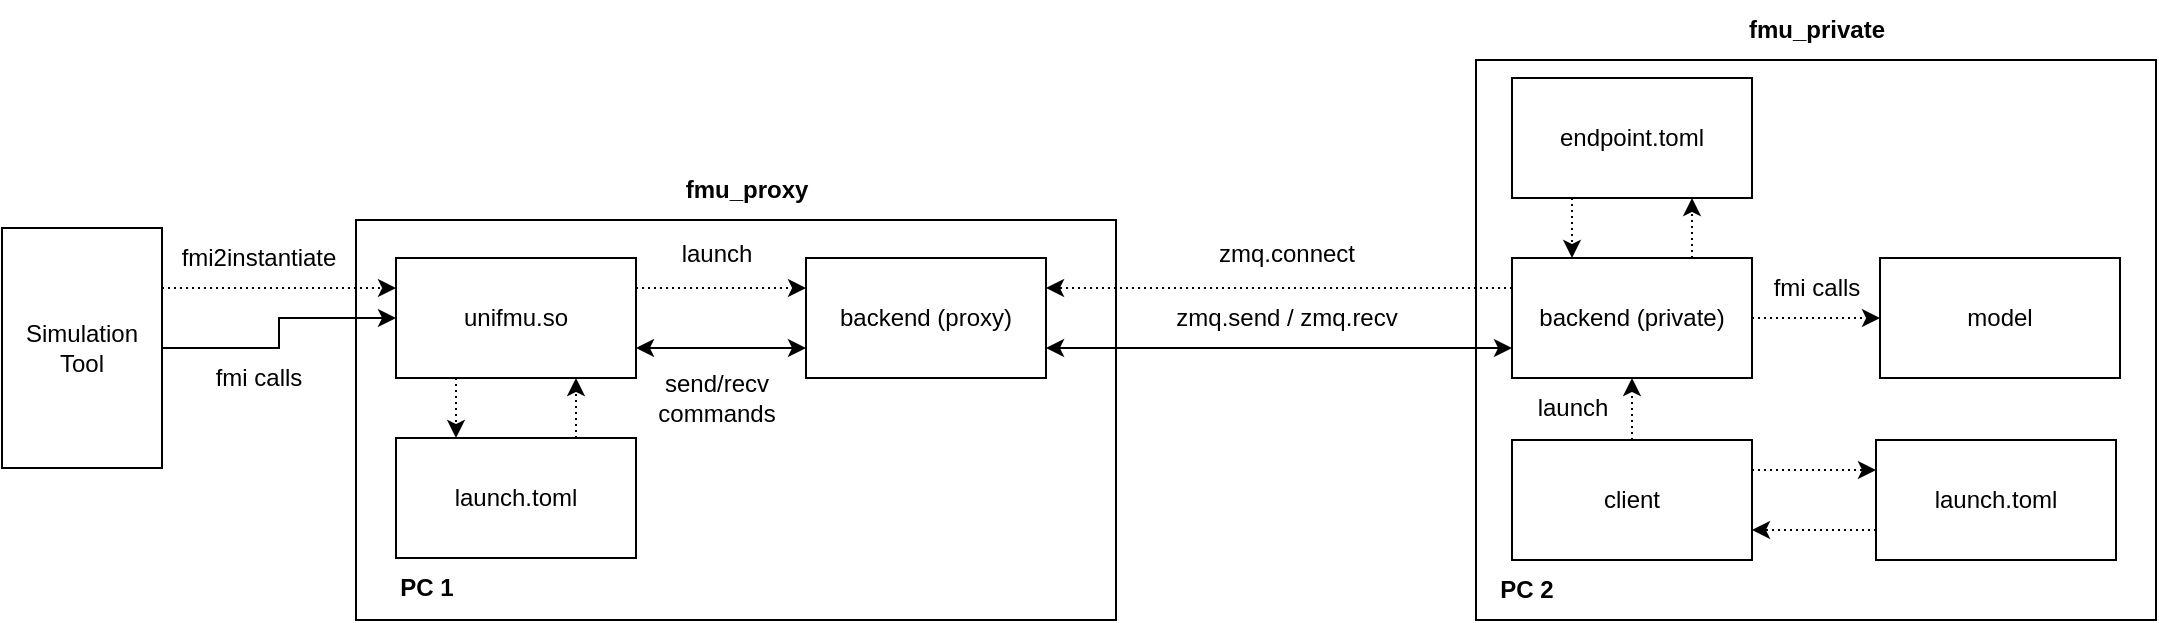 <mxfile version="24.7.17" pages="3">
  <diagram name="with model" id="SAfvUK_2qDmqCtvEPfBn">
    <mxGraphModel dx="2074" dy="1230" grid="1" gridSize="10" guides="1" tooltips="1" connect="1" arrows="1" fold="1" page="1" pageScale="1" pageWidth="850" pageHeight="1100" math="0" shadow="0">
      <root>
        <mxCell id="0" />
        <mxCell id="1" parent="0" />
        <mxCell id="dKVnSp_Hd6WPvgMpV_uM-1" value="Simulation&lt;div&gt;Tool&lt;/div&gt;" style="rounded=0;whiteSpace=wrap;html=1;" parent="1" vertex="1">
          <mxGeometry x="43" y="234" width="80" height="120" as="geometry" />
        </mxCell>
        <mxCell id="dKVnSp_Hd6WPvgMpV_uM-2" value="" style="rounded=0;whiteSpace=wrap;html=1;" parent="1" vertex="1">
          <mxGeometry x="220" y="230" width="380" height="200" as="geometry" />
        </mxCell>
        <mxCell id="dKVnSp_Hd6WPvgMpV_uM-3" value="fmu_proxy" style="text;html=1;align=center;verticalAlign=middle;resizable=0;points=[];autosize=1;strokeColor=none;fillColor=none;fontStyle=1" parent="1" vertex="1">
          <mxGeometry x="375" y="200" width="80" height="30" as="geometry" />
        </mxCell>
        <mxCell id="dKVnSp_Hd6WPvgMpV_uM-4" value="PC 1" style="text;html=1;align=center;verticalAlign=middle;resizable=0;points=[];autosize=1;strokeColor=none;fillColor=none;fontStyle=1" parent="1" vertex="1">
          <mxGeometry x="230" y="399" width="50" height="30" as="geometry" />
        </mxCell>
        <mxCell id="dKVnSp_Hd6WPvgMpV_uM-8" style="edgeStyle=orthogonalEdgeStyle;rounded=0;orthogonalLoop=1;jettySize=auto;html=1;exitX=0.25;exitY=1;exitDx=0;exitDy=0;entryX=0.25;entryY=0;entryDx=0;entryDy=0;dashed=1;dashPattern=1 2;" parent="1" source="dKVnSp_Hd6WPvgMpV_uM-5" target="dKVnSp_Hd6WPvgMpV_uM-6" edge="1">
          <mxGeometry relative="1" as="geometry" />
        </mxCell>
        <mxCell id="dKVnSp_Hd6WPvgMpV_uM-10" style="edgeStyle=orthogonalEdgeStyle;rounded=0;orthogonalLoop=1;jettySize=auto;html=1;exitX=1;exitY=0.25;exitDx=0;exitDy=0;entryX=0;entryY=0.25;entryDx=0;entryDy=0;dashed=1;dashPattern=1 2;" parent="1" source="dKVnSp_Hd6WPvgMpV_uM-5" target="dKVnSp_Hd6WPvgMpV_uM-7" edge="1">
          <mxGeometry relative="1" as="geometry" />
        </mxCell>
        <mxCell id="dKVnSp_Hd6WPvgMpV_uM-5" value="unifmu.so" style="rounded=0;whiteSpace=wrap;html=1;" parent="1" vertex="1">
          <mxGeometry x="240" y="249" width="120" height="60" as="geometry" />
        </mxCell>
        <mxCell id="dKVnSp_Hd6WPvgMpV_uM-9" style="edgeStyle=orthogonalEdgeStyle;rounded=0;orthogonalLoop=1;jettySize=auto;html=1;exitX=0.75;exitY=0;exitDx=0;exitDy=0;entryX=0.75;entryY=1;entryDx=0;entryDy=0;dashed=1;dashPattern=1 2;" parent="1" source="dKVnSp_Hd6WPvgMpV_uM-6" target="dKVnSp_Hd6WPvgMpV_uM-5" edge="1">
          <mxGeometry relative="1" as="geometry" />
        </mxCell>
        <mxCell id="dKVnSp_Hd6WPvgMpV_uM-6" value="launch.toml" style="rounded=0;whiteSpace=wrap;html=1;" parent="1" vertex="1">
          <mxGeometry x="240" y="339" width="120" height="60" as="geometry" />
        </mxCell>
        <mxCell id="dKVnSp_Hd6WPvgMpV_uM-15" style="edgeStyle=orthogonalEdgeStyle;rounded=0;orthogonalLoop=1;jettySize=auto;html=1;exitX=0;exitY=0.75;exitDx=0;exitDy=0;entryX=1;entryY=0.75;entryDx=0;entryDy=0;startArrow=classic;startFill=1;" parent="1" source="dKVnSp_Hd6WPvgMpV_uM-7" target="dKVnSp_Hd6WPvgMpV_uM-5" edge="1">
          <mxGeometry relative="1" as="geometry" />
        </mxCell>
        <mxCell id="dKVnSp_Hd6WPvgMpV_uM-41" style="edgeStyle=orthogonalEdgeStyle;rounded=0;orthogonalLoop=1;jettySize=auto;html=1;exitX=0.5;exitY=0;exitDx=0;exitDy=0;" parent="1" source="dKVnSp_Hd6WPvgMpV_uM-11" edge="1">
          <mxGeometry relative="1" as="geometry">
            <mxPoint x="949.647" y="159.529" as="targetPoint" />
          </mxGeometry>
        </mxCell>
        <mxCell id="dKVnSp_Hd6WPvgMpV_uM-11" value="" style="rounded=0;whiteSpace=wrap;html=1;" parent="1" vertex="1">
          <mxGeometry x="780" y="150" width="340" height="280" as="geometry" />
        </mxCell>
        <mxCell id="dKVnSp_Hd6WPvgMpV_uM-7" value="backend (proxy)" style="rounded=0;whiteSpace=wrap;html=1;" parent="1" vertex="1">
          <mxGeometry x="445" y="249" width="120" height="60" as="geometry" />
        </mxCell>
        <mxCell id="dKVnSp_Hd6WPvgMpV_uM-12" value="PC 2" style="text;html=1;align=center;verticalAlign=middle;resizable=0;points=[];autosize=1;strokeColor=none;fillColor=none;fontStyle=1" parent="1" vertex="1">
          <mxGeometry x="780" y="400" width="50" height="30" as="geometry" />
        </mxCell>
        <mxCell id="dKVnSp_Hd6WPvgMpV_uM-22" style="edgeStyle=orthogonalEdgeStyle;rounded=0;orthogonalLoop=1;jettySize=auto;html=1;exitX=0;exitY=0.25;exitDx=0;exitDy=0;entryX=1;entryY=0.25;entryDx=0;entryDy=0;dashed=1;dashPattern=1 2;" parent="1" source="dKVnSp_Hd6WPvgMpV_uM-13" target="dKVnSp_Hd6WPvgMpV_uM-7" edge="1">
          <mxGeometry relative="1" as="geometry" />
        </mxCell>
        <mxCell id="dKVnSp_Hd6WPvgMpV_uM-27" style="edgeStyle=orthogonalEdgeStyle;rounded=0;orthogonalLoop=1;jettySize=auto;html=1;exitX=1;exitY=0.5;exitDx=0;exitDy=0;entryX=0;entryY=0.5;entryDx=0;entryDy=0;dashed=1;dashPattern=1 2;" parent="1" source="dKVnSp_Hd6WPvgMpV_uM-13" target="dKVnSp_Hd6WPvgMpV_uM-14" edge="1">
          <mxGeometry relative="1" as="geometry" />
        </mxCell>
        <mxCell id="dKVnSp_Hd6WPvgMpV_uM-44" style="edgeStyle=orthogonalEdgeStyle;rounded=0;orthogonalLoop=1;jettySize=auto;html=1;exitX=0.75;exitY=0;exitDx=0;exitDy=0;entryX=0.75;entryY=1;entryDx=0;entryDy=0;dashed=1;dashPattern=1 2;" parent="1" source="dKVnSp_Hd6WPvgMpV_uM-13" target="dKVnSp_Hd6WPvgMpV_uM-40" edge="1">
          <mxGeometry relative="1" as="geometry" />
        </mxCell>
        <mxCell id="dKVnSp_Hd6WPvgMpV_uM-13" value="backend (private)" style="rounded=0;whiteSpace=wrap;html=1;" parent="1" vertex="1">
          <mxGeometry x="798" y="249" width="120" height="60" as="geometry" />
        </mxCell>
        <mxCell id="dKVnSp_Hd6WPvgMpV_uM-14" value="model" style="rounded=0;whiteSpace=wrap;html=1;" parent="1" vertex="1">
          <mxGeometry x="982" y="249" width="120" height="60" as="geometry" />
        </mxCell>
        <mxCell id="dKVnSp_Hd6WPvgMpV_uM-16" value="send/recv&lt;div&gt;commands&lt;/div&gt;" style="text;html=1;align=center;verticalAlign=middle;resizable=0;points=[];autosize=1;strokeColor=none;fillColor=none;" parent="1" vertex="1">
          <mxGeometry x="360" y="299" width="80" height="40" as="geometry" />
        </mxCell>
        <mxCell id="dKVnSp_Hd6WPvgMpV_uM-37" style="edgeStyle=orthogonalEdgeStyle;rounded=0;orthogonalLoop=1;jettySize=auto;html=1;exitX=0;exitY=0.75;exitDx=0;exitDy=0;entryX=1;entryY=0.75;entryDx=0;entryDy=0;dashed=1;dashPattern=1 2;" parent="1" source="dKVnSp_Hd6WPvgMpV_uM-19" target="dKVnSp_Hd6WPvgMpV_uM-34" edge="1">
          <mxGeometry relative="1" as="geometry" />
        </mxCell>
        <mxCell id="dKVnSp_Hd6WPvgMpV_uM-19" value="launch.toml" style="rounded=0;whiteSpace=wrap;html=1;" parent="1" vertex="1">
          <mxGeometry x="980" y="340" width="120" height="60" as="geometry" />
        </mxCell>
        <mxCell id="dKVnSp_Hd6WPvgMpV_uM-21" value="launch" style="text;html=1;align=center;verticalAlign=middle;resizable=0;points=[];autosize=1;strokeColor=none;fillColor=none;" parent="1" vertex="1">
          <mxGeometry x="370" y="232" width="60" height="30" as="geometry" />
        </mxCell>
        <mxCell id="dKVnSp_Hd6WPvgMpV_uM-23" value="zmq.connect" style="text;html=1;align=center;verticalAlign=middle;resizable=0;points=[];autosize=1;strokeColor=none;fillColor=none;" parent="1" vertex="1">
          <mxGeometry x="640" y="232" width="90" height="30" as="geometry" />
        </mxCell>
        <mxCell id="dKVnSp_Hd6WPvgMpV_uM-25" style="edgeStyle=orthogonalEdgeStyle;rounded=0;orthogonalLoop=1;jettySize=auto;html=1;exitX=1;exitY=0.75;exitDx=0;exitDy=0;entryX=0;entryY=0.75;entryDx=0;entryDy=0;startArrow=classic;startFill=1;" parent="1" source="dKVnSp_Hd6WPvgMpV_uM-7" target="dKVnSp_Hd6WPvgMpV_uM-13" edge="1">
          <mxGeometry relative="1" as="geometry" />
        </mxCell>
        <mxCell id="dKVnSp_Hd6WPvgMpV_uM-26" value="zmq.send / zmq.recv" style="text;html=1;align=center;verticalAlign=middle;resizable=0;points=[];autosize=1;strokeColor=none;fillColor=none;" parent="1" vertex="1">
          <mxGeometry x="620" y="264" width="130" height="30" as="geometry" />
        </mxCell>
        <mxCell id="dKVnSp_Hd6WPvgMpV_uM-28" value="fmi calls" style="text;html=1;align=center;verticalAlign=middle;resizable=0;points=[];autosize=1;strokeColor=none;fillColor=none;" parent="1" vertex="1">
          <mxGeometry x="915" y="249" width="70" height="30" as="geometry" />
        </mxCell>
        <mxCell id="dKVnSp_Hd6WPvgMpV_uM-29" value="fmu_private" style="text;html=1;align=center;verticalAlign=middle;resizable=0;points=[];autosize=1;strokeColor=none;fillColor=none;fontStyle=1" parent="1" vertex="1">
          <mxGeometry x="905" y="120" width="90" height="30" as="geometry" />
        </mxCell>
        <mxCell id="dKVnSp_Hd6WPvgMpV_uM-30" style="edgeStyle=orthogonalEdgeStyle;rounded=0;orthogonalLoop=1;jettySize=auto;html=1;exitX=1;exitY=0.25;exitDx=0;exitDy=0;entryX=0;entryY=0.25;entryDx=0;entryDy=0;dashed=1;dashPattern=1 2;" parent="1" source="dKVnSp_Hd6WPvgMpV_uM-1" target="dKVnSp_Hd6WPvgMpV_uM-5" edge="1">
          <mxGeometry relative="1" as="geometry" />
        </mxCell>
        <mxCell id="dKVnSp_Hd6WPvgMpV_uM-31" value="fmi2instantiate" style="text;html=1;align=center;verticalAlign=middle;resizable=0;points=[];autosize=1;strokeColor=none;fillColor=none;" parent="1" vertex="1">
          <mxGeometry x="121" y="234" width="100" height="30" as="geometry" />
        </mxCell>
        <mxCell id="dKVnSp_Hd6WPvgMpV_uM-32" style="edgeStyle=orthogonalEdgeStyle;rounded=0;orthogonalLoop=1;jettySize=auto;html=1;exitX=1;exitY=0.5;exitDx=0;exitDy=0;entryX=0;entryY=0.5;entryDx=0;entryDy=0;" parent="1" source="dKVnSp_Hd6WPvgMpV_uM-1" target="dKVnSp_Hd6WPvgMpV_uM-5" edge="1">
          <mxGeometry relative="1" as="geometry" />
        </mxCell>
        <mxCell id="dKVnSp_Hd6WPvgMpV_uM-33" value="fmi calls" style="text;html=1;align=center;verticalAlign=middle;resizable=0;points=[];autosize=1;strokeColor=none;fillColor=none;" parent="1" vertex="1">
          <mxGeometry x="136" y="294" width="70" height="30" as="geometry" />
        </mxCell>
        <mxCell id="dKVnSp_Hd6WPvgMpV_uM-36" style="edgeStyle=orthogonalEdgeStyle;rounded=0;orthogonalLoop=1;jettySize=auto;html=1;exitX=1;exitY=0.25;exitDx=0;exitDy=0;entryX=0;entryY=0.25;entryDx=0;entryDy=0;dashed=1;dashPattern=1 2;" parent="1" source="dKVnSp_Hd6WPvgMpV_uM-34" target="dKVnSp_Hd6WPvgMpV_uM-19" edge="1">
          <mxGeometry relative="1" as="geometry" />
        </mxCell>
        <mxCell id="dKVnSp_Hd6WPvgMpV_uM-38" style="edgeStyle=orthogonalEdgeStyle;rounded=0;orthogonalLoop=1;jettySize=auto;html=1;exitX=0.5;exitY=0;exitDx=0;exitDy=0;entryX=0.5;entryY=1;entryDx=0;entryDy=0;dashed=1;dashPattern=1 2;" parent="1" source="dKVnSp_Hd6WPvgMpV_uM-34" target="dKVnSp_Hd6WPvgMpV_uM-13" edge="1">
          <mxGeometry relative="1" as="geometry" />
        </mxCell>
        <mxCell id="dKVnSp_Hd6WPvgMpV_uM-34" value="client" style="rounded=0;whiteSpace=wrap;html=1;" parent="1" vertex="1">
          <mxGeometry x="798" y="340" width="120" height="60" as="geometry" />
        </mxCell>
        <mxCell id="dKVnSp_Hd6WPvgMpV_uM-39" value="launch" style="text;html=1;align=center;verticalAlign=middle;resizable=0;points=[];autosize=1;strokeColor=none;fillColor=none;" parent="1" vertex="1">
          <mxGeometry x="798" y="309" width="60" height="30" as="geometry" />
        </mxCell>
        <mxCell id="dKVnSp_Hd6WPvgMpV_uM-43" style="edgeStyle=orthogonalEdgeStyle;rounded=0;orthogonalLoop=1;jettySize=auto;html=1;exitX=0.25;exitY=1;exitDx=0;exitDy=0;entryX=0.25;entryY=0;entryDx=0;entryDy=0;dashed=1;dashPattern=1 2;" parent="1" source="dKVnSp_Hd6WPvgMpV_uM-40" target="dKVnSp_Hd6WPvgMpV_uM-13" edge="1">
          <mxGeometry relative="1" as="geometry" />
        </mxCell>
        <mxCell id="dKVnSp_Hd6WPvgMpV_uM-40" value="endpoint.toml" style="rounded=0;whiteSpace=wrap;html=1;" parent="1" vertex="1">
          <mxGeometry x="798" y="159" width="120" height="60" as="geometry" />
        </mxCell>
      </root>
    </mxGraphModel>
  </diagram>
  <diagram id="UhYWto1jObYQ0GsEsO_F" name="with black-box fmus">
    <mxGraphModel dx="2074" dy="1230" grid="1" gridSize="10" guides="1" tooltips="1" connect="1" arrows="1" fold="1" page="1" pageScale="1" pageWidth="850" pageHeight="1100" math="0" shadow="0">
      <root>
        <mxCell id="0" />
        <mxCell id="1" parent="0" />
        <mxCell id="VEGgLlX-dvr-db0fWbj5-1" value="Simulation&lt;div&gt;Tool&lt;/div&gt;" style="rounded=0;whiteSpace=wrap;html=1;" parent="1" vertex="1">
          <mxGeometry x="43" y="234" width="80" height="120" as="geometry" />
        </mxCell>
        <mxCell id="VEGgLlX-dvr-db0fWbj5-2" value="" style="rounded=0;whiteSpace=wrap;html=1;" parent="1" vertex="1">
          <mxGeometry x="220" y="230" width="380" height="200" as="geometry" />
        </mxCell>
        <mxCell id="VEGgLlX-dvr-db0fWbj5-3" value="fmu_proxy" style="text;html=1;align=center;verticalAlign=middle;resizable=0;points=[];autosize=1;strokeColor=none;fillColor=none;fontStyle=1" parent="1" vertex="1">
          <mxGeometry x="375" y="200" width="80" height="30" as="geometry" />
        </mxCell>
        <mxCell id="VEGgLlX-dvr-db0fWbj5-4" value="PC 1" style="text;html=1;align=center;verticalAlign=middle;resizable=0;points=[];autosize=1;strokeColor=none;fillColor=none;fontStyle=1" parent="1" vertex="1">
          <mxGeometry x="230" y="399" width="50" height="30" as="geometry" />
        </mxCell>
        <mxCell id="VEGgLlX-dvr-db0fWbj5-5" style="edgeStyle=orthogonalEdgeStyle;rounded=0;orthogonalLoop=1;jettySize=auto;html=1;exitX=0.25;exitY=1;exitDx=0;exitDy=0;entryX=0.25;entryY=0;entryDx=0;entryDy=0;dashed=1;dashPattern=1 2;" parent="1" source="VEGgLlX-dvr-db0fWbj5-7" target="VEGgLlX-dvr-db0fWbj5-9" edge="1">
          <mxGeometry relative="1" as="geometry" />
        </mxCell>
        <mxCell id="VEGgLlX-dvr-db0fWbj5-6" style="edgeStyle=orthogonalEdgeStyle;rounded=0;orthogonalLoop=1;jettySize=auto;html=1;exitX=1;exitY=0.25;exitDx=0;exitDy=0;entryX=0;entryY=0.25;entryDx=0;entryDy=0;dashed=1;dashPattern=1 2;" parent="1" source="VEGgLlX-dvr-db0fWbj5-7" target="VEGgLlX-dvr-db0fWbj5-13" edge="1">
          <mxGeometry relative="1" as="geometry" />
        </mxCell>
        <mxCell id="VEGgLlX-dvr-db0fWbj5-7" value="unifmu.so" style="rounded=0;whiteSpace=wrap;html=1;" parent="1" vertex="1">
          <mxGeometry x="240" y="249" width="120" height="60" as="geometry" />
        </mxCell>
        <mxCell id="VEGgLlX-dvr-db0fWbj5-8" style="edgeStyle=orthogonalEdgeStyle;rounded=0;orthogonalLoop=1;jettySize=auto;html=1;exitX=0.75;exitY=0;exitDx=0;exitDy=0;entryX=0.75;entryY=1;entryDx=0;entryDy=0;dashed=1;dashPattern=1 2;" parent="1" source="VEGgLlX-dvr-db0fWbj5-9" target="VEGgLlX-dvr-db0fWbj5-7" edge="1">
          <mxGeometry relative="1" as="geometry" />
        </mxCell>
        <mxCell id="VEGgLlX-dvr-db0fWbj5-9" value="launch.toml" style="rounded=0;whiteSpace=wrap;html=1;" parent="1" vertex="1">
          <mxGeometry x="240" y="339" width="120" height="60" as="geometry" />
        </mxCell>
        <mxCell id="VEGgLlX-dvr-db0fWbj5-10" style="edgeStyle=orthogonalEdgeStyle;rounded=0;orthogonalLoop=1;jettySize=auto;html=1;exitX=0;exitY=0.75;exitDx=0;exitDy=0;entryX=1;entryY=0.75;entryDx=0;entryDy=0;startArrow=classic;startFill=1;" parent="1" source="VEGgLlX-dvr-db0fWbj5-13" target="VEGgLlX-dvr-db0fWbj5-7" edge="1">
          <mxGeometry relative="1" as="geometry" />
        </mxCell>
        <mxCell id="VEGgLlX-dvr-db0fWbj5-11" style="edgeStyle=orthogonalEdgeStyle;rounded=0;orthogonalLoop=1;jettySize=auto;html=1;exitX=0.5;exitY=0;exitDx=0;exitDy=0;" parent="1" source="VEGgLlX-dvr-db0fWbj5-12" edge="1">
          <mxGeometry relative="1" as="geometry">
            <mxPoint x="949.647" y="159.529" as="targetPoint" />
          </mxGeometry>
        </mxCell>
        <mxCell id="VEGgLlX-dvr-db0fWbj5-12" value="" style="rounded=0;whiteSpace=wrap;html=1;" parent="1" vertex="1">
          <mxGeometry x="780" y="150" width="340" height="280" as="geometry" />
        </mxCell>
        <mxCell id="VEGgLlX-dvr-db0fWbj5-13" value="backend (proxy)" style="rounded=0;whiteSpace=wrap;html=1;" parent="1" vertex="1">
          <mxGeometry x="445" y="249" width="120" height="60" as="geometry" />
        </mxCell>
        <mxCell id="VEGgLlX-dvr-db0fWbj5-14" value="PC 2" style="text;html=1;align=center;verticalAlign=middle;resizable=0;points=[];autosize=1;strokeColor=none;fillColor=none;fontStyle=1" parent="1" vertex="1">
          <mxGeometry x="780" y="400" width="50" height="30" as="geometry" />
        </mxCell>
        <mxCell id="VEGgLlX-dvr-db0fWbj5-15" style="edgeStyle=orthogonalEdgeStyle;rounded=0;orthogonalLoop=1;jettySize=auto;html=1;exitX=0;exitY=0.25;exitDx=0;exitDy=0;entryX=1;entryY=0.25;entryDx=0;entryDy=0;dashed=1;dashPattern=1 2;" parent="1" source="VEGgLlX-dvr-db0fWbj5-18" target="VEGgLlX-dvr-db0fWbj5-13" edge="1">
          <mxGeometry relative="1" as="geometry" />
        </mxCell>
        <mxCell id="VEGgLlX-dvr-db0fWbj5-16" style="edgeStyle=orthogonalEdgeStyle;rounded=0;orthogonalLoop=1;jettySize=auto;html=1;exitX=1;exitY=0.5;exitDx=0;exitDy=0;entryX=0;entryY=0.5;entryDx=0;entryDy=0;dashed=1;dashPattern=1 2;" parent="1" source="VEGgLlX-dvr-db0fWbj5-18" target="VEGgLlX-dvr-db0fWbj5-19" edge="1">
          <mxGeometry relative="1" as="geometry" />
        </mxCell>
        <mxCell id="VEGgLlX-dvr-db0fWbj5-17" style="edgeStyle=orthogonalEdgeStyle;rounded=0;orthogonalLoop=1;jettySize=auto;html=1;exitX=0.75;exitY=0;exitDx=0;exitDy=0;entryX=0.75;entryY=1;entryDx=0;entryDy=0;dashed=1;dashPattern=1 2;" parent="1" source="VEGgLlX-dvr-db0fWbj5-18" target="VEGgLlX-dvr-db0fWbj5-38" edge="1">
          <mxGeometry relative="1" as="geometry" />
        </mxCell>
        <mxCell id="VEGgLlX-dvr-db0fWbj5-18" value="backend (private)" style="rounded=0;whiteSpace=wrap;html=1;" parent="1" vertex="1">
          <mxGeometry x="798" y="249" width="120" height="60" as="geometry" />
        </mxCell>
        <mxCell id="VEGgLlX-dvr-db0fWbj5-19" value="black-box FMU" style="rounded=0;whiteSpace=wrap;html=1;" parent="1" vertex="1">
          <mxGeometry x="982" y="249" width="120" height="60" as="geometry" />
        </mxCell>
        <mxCell id="VEGgLlX-dvr-db0fWbj5-20" value="send/recv&lt;div&gt;commands&lt;/div&gt;" style="text;html=1;align=center;verticalAlign=middle;resizable=0;points=[];autosize=1;strokeColor=none;fillColor=none;" parent="1" vertex="1">
          <mxGeometry x="360" y="299" width="80" height="40" as="geometry" />
        </mxCell>
        <mxCell id="VEGgLlX-dvr-db0fWbj5-21" style="edgeStyle=orthogonalEdgeStyle;rounded=0;orthogonalLoop=1;jettySize=auto;html=1;exitX=0;exitY=0.75;exitDx=0;exitDy=0;entryX=1;entryY=0.75;entryDx=0;entryDy=0;dashed=1;dashPattern=1 2;" parent="1" source="VEGgLlX-dvr-db0fWbj5-22" target="VEGgLlX-dvr-db0fWbj5-35" edge="1">
          <mxGeometry relative="1" as="geometry" />
        </mxCell>
        <mxCell id="VEGgLlX-dvr-db0fWbj5-22" value="launch.toml" style="rounded=0;whiteSpace=wrap;html=1;" parent="1" vertex="1">
          <mxGeometry x="980" y="340" width="120" height="60" as="geometry" />
        </mxCell>
        <mxCell id="VEGgLlX-dvr-db0fWbj5-23" value="launch" style="text;html=1;align=center;verticalAlign=middle;resizable=0;points=[];autosize=1;strokeColor=none;fillColor=none;" parent="1" vertex="1">
          <mxGeometry x="370" y="232" width="60" height="30" as="geometry" />
        </mxCell>
        <mxCell id="VEGgLlX-dvr-db0fWbj5-24" value="zmq.connect" style="text;html=1;align=center;verticalAlign=middle;resizable=0;points=[];autosize=1;strokeColor=none;fillColor=none;" parent="1" vertex="1">
          <mxGeometry x="640" y="232" width="90" height="30" as="geometry" />
        </mxCell>
        <mxCell id="VEGgLlX-dvr-db0fWbj5-25" style="edgeStyle=orthogonalEdgeStyle;rounded=0;orthogonalLoop=1;jettySize=auto;html=1;exitX=1;exitY=0.75;exitDx=0;exitDy=0;entryX=0;entryY=0.75;entryDx=0;entryDy=0;startArrow=classic;startFill=1;" parent="1" source="VEGgLlX-dvr-db0fWbj5-13" target="VEGgLlX-dvr-db0fWbj5-18" edge="1">
          <mxGeometry relative="1" as="geometry" />
        </mxCell>
        <mxCell id="VEGgLlX-dvr-db0fWbj5-26" value="zmq.send / zmq.recv" style="text;html=1;align=center;verticalAlign=middle;resizable=0;points=[];autosize=1;strokeColor=none;fillColor=none;" parent="1" vertex="1">
          <mxGeometry x="620" y="264" width="130" height="30" as="geometry" />
        </mxCell>
        <mxCell id="VEGgLlX-dvr-db0fWbj5-27" value="fmpy calls" style="text;html=1;align=center;verticalAlign=middle;resizable=0;points=[];autosize=1;strokeColor=none;fillColor=none;" parent="1" vertex="1">
          <mxGeometry x="910" y="249" width="80" height="30" as="geometry" />
        </mxCell>
        <mxCell id="VEGgLlX-dvr-db0fWbj5-28" value="fmu_private" style="text;html=1;align=center;verticalAlign=middle;resizable=0;points=[];autosize=1;strokeColor=none;fillColor=none;fontStyle=1" parent="1" vertex="1">
          <mxGeometry x="905" y="120" width="90" height="30" as="geometry" />
        </mxCell>
        <mxCell id="VEGgLlX-dvr-db0fWbj5-29" style="edgeStyle=orthogonalEdgeStyle;rounded=0;orthogonalLoop=1;jettySize=auto;html=1;exitX=1;exitY=0.25;exitDx=0;exitDy=0;entryX=0;entryY=0.25;entryDx=0;entryDy=0;dashed=1;dashPattern=1 2;" parent="1" source="VEGgLlX-dvr-db0fWbj5-1" target="VEGgLlX-dvr-db0fWbj5-7" edge="1">
          <mxGeometry relative="1" as="geometry" />
        </mxCell>
        <mxCell id="VEGgLlX-dvr-db0fWbj5-30" value="fmi2instantiate" style="text;html=1;align=center;verticalAlign=middle;resizable=0;points=[];autosize=1;strokeColor=none;fillColor=none;" parent="1" vertex="1">
          <mxGeometry x="121" y="234" width="100" height="30" as="geometry" />
        </mxCell>
        <mxCell id="VEGgLlX-dvr-db0fWbj5-31" style="edgeStyle=orthogonalEdgeStyle;rounded=0;orthogonalLoop=1;jettySize=auto;html=1;exitX=1;exitY=0.5;exitDx=0;exitDy=0;entryX=0;entryY=0.5;entryDx=0;entryDy=0;" parent="1" source="VEGgLlX-dvr-db0fWbj5-1" target="VEGgLlX-dvr-db0fWbj5-7" edge="1">
          <mxGeometry relative="1" as="geometry" />
        </mxCell>
        <mxCell id="VEGgLlX-dvr-db0fWbj5-32" value="fmi calls" style="text;html=1;align=center;verticalAlign=middle;resizable=0;points=[];autosize=1;strokeColor=none;fillColor=none;" parent="1" vertex="1">
          <mxGeometry x="136" y="294" width="70" height="30" as="geometry" />
        </mxCell>
        <mxCell id="VEGgLlX-dvr-db0fWbj5-33" style="edgeStyle=orthogonalEdgeStyle;rounded=0;orthogonalLoop=1;jettySize=auto;html=1;exitX=1;exitY=0.25;exitDx=0;exitDy=0;entryX=0;entryY=0.25;entryDx=0;entryDy=0;dashed=1;dashPattern=1 2;" parent="1" source="VEGgLlX-dvr-db0fWbj5-35" target="VEGgLlX-dvr-db0fWbj5-22" edge="1">
          <mxGeometry relative="1" as="geometry" />
        </mxCell>
        <mxCell id="VEGgLlX-dvr-db0fWbj5-34" style="edgeStyle=orthogonalEdgeStyle;rounded=0;orthogonalLoop=1;jettySize=auto;html=1;exitX=0.5;exitY=0;exitDx=0;exitDy=0;entryX=0.5;entryY=1;entryDx=0;entryDy=0;dashed=1;dashPattern=1 2;" parent="1" source="VEGgLlX-dvr-db0fWbj5-35" target="VEGgLlX-dvr-db0fWbj5-18" edge="1">
          <mxGeometry relative="1" as="geometry" />
        </mxCell>
        <mxCell id="VEGgLlX-dvr-db0fWbj5-35" value="client" style="rounded=0;whiteSpace=wrap;html=1;" parent="1" vertex="1">
          <mxGeometry x="798" y="340" width="120" height="60" as="geometry" />
        </mxCell>
        <mxCell id="VEGgLlX-dvr-db0fWbj5-36" value="launch" style="text;html=1;align=center;verticalAlign=middle;resizable=0;points=[];autosize=1;strokeColor=none;fillColor=none;" parent="1" vertex="1">
          <mxGeometry x="798" y="309" width="60" height="30" as="geometry" />
        </mxCell>
        <mxCell id="VEGgLlX-dvr-db0fWbj5-37" style="edgeStyle=orthogonalEdgeStyle;rounded=0;orthogonalLoop=1;jettySize=auto;html=1;exitX=0.25;exitY=1;exitDx=0;exitDy=0;entryX=0.25;entryY=0;entryDx=0;entryDy=0;dashed=1;dashPattern=1 2;" parent="1" source="VEGgLlX-dvr-db0fWbj5-38" target="VEGgLlX-dvr-db0fWbj5-18" edge="1">
          <mxGeometry relative="1" as="geometry" />
        </mxCell>
        <mxCell id="VEGgLlX-dvr-db0fWbj5-38" value="endpoint.toml" style="rounded=0;whiteSpace=wrap;html=1;" parent="1" vertex="1">
          <mxGeometry x="798" y="159" width="120" height="60" as="geometry" />
        </mxCell>
      </root>
    </mxGraphModel>
  </diagram>
  <diagram id="T-aiEnGEo89_GFUw8kS8" name="combined">
    <mxGraphModel dx="2074" dy="1230" grid="1" gridSize="10" guides="1" tooltips="1" connect="1" arrows="1" fold="1" page="1" pageScale="1" pageWidth="850" pageHeight="1100" math="0" shadow="0">
      <root>
        <mxCell id="0" />
        <mxCell id="1" parent="0" />
        <mxCell id="I-NlEOPwGpvCZtROjcGV-1" value="Simulation&lt;div&gt;Tool&lt;/div&gt;" style="rounded=0;whiteSpace=wrap;html=1;" vertex="1" parent="1">
          <mxGeometry x="43" y="234" width="80" height="120" as="geometry" />
        </mxCell>
        <mxCell id="I-NlEOPwGpvCZtROjcGV-2" value="" style="rounded=0;whiteSpace=wrap;html=1;" vertex="1" parent="1">
          <mxGeometry x="220" y="230" width="380" height="200" as="geometry" />
        </mxCell>
        <mxCell id="I-NlEOPwGpvCZtROjcGV-3" value="fmu_proxy" style="text;html=1;align=center;verticalAlign=middle;resizable=0;points=[];autosize=1;strokeColor=none;fillColor=none;fontStyle=1" vertex="1" parent="1">
          <mxGeometry x="375" y="200" width="80" height="30" as="geometry" />
        </mxCell>
        <mxCell id="I-NlEOPwGpvCZtROjcGV-4" value="PC 1" style="text;html=1;align=center;verticalAlign=middle;resizable=0;points=[];autosize=1;strokeColor=none;fillColor=none;fontStyle=1" vertex="1" parent="1">
          <mxGeometry x="230" y="399" width="50" height="30" as="geometry" />
        </mxCell>
        <mxCell id="I-NlEOPwGpvCZtROjcGV-5" style="edgeStyle=orthogonalEdgeStyle;rounded=0;orthogonalLoop=1;jettySize=auto;html=1;exitX=0.25;exitY=1;exitDx=0;exitDy=0;entryX=0.25;entryY=0;entryDx=0;entryDy=0;dashed=1;dashPattern=1 2;" edge="1" parent="1" source="I-NlEOPwGpvCZtROjcGV-7" target="I-NlEOPwGpvCZtROjcGV-9">
          <mxGeometry relative="1" as="geometry" />
        </mxCell>
        <mxCell id="I-NlEOPwGpvCZtROjcGV-6" style="edgeStyle=orthogonalEdgeStyle;rounded=0;orthogonalLoop=1;jettySize=auto;html=1;exitX=1;exitY=0.25;exitDx=0;exitDy=0;entryX=0;entryY=0.25;entryDx=0;entryDy=0;dashed=1;dashPattern=1 2;" edge="1" parent="1" source="I-NlEOPwGpvCZtROjcGV-7" target="I-NlEOPwGpvCZtROjcGV-13">
          <mxGeometry relative="1" as="geometry" />
        </mxCell>
        <mxCell id="I-NlEOPwGpvCZtROjcGV-7" value="unifmu.so" style="rounded=0;whiteSpace=wrap;html=1;" vertex="1" parent="1">
          <mxGeometry x="240" y="249" width="120" height="60" as="geometry" />
        </mxCell>
        <mxCell id="I-NlEOPwGpvCZtROjcGV-8" style="edgeStyle=orthogonalEdgeStyle;rounded=0;orthogonalLoop=1;jettySize=auto;html=1;exitX=0.75;exitY=0;exitDx=0;exitDy=0;entryX=0.75;entryY=1;entryDx=0;entryDy=0;dashed=1;dashPattern=1 2;" edge="1" parent="1" source="I-NlEOPwGpvCZtROjcGV-9" target="I-NlEOPwGpvCZtROjcGV-7">
          <mxGeometry relative="1" as="geometry" />
        </mxCell>
        <mxCell id="I-NlEOPwGpvCZtROjcGV-9" value="launch.toml" style="rounded=0;whiteSpace=wrap;html=1;" vertex="1" parent="1">
          <mxGeometry x="240" y="339" width="120" height="60" as="geometry" />
        </mxCell>
        <mxCell id="I-NlEOPwGpvCZtROjcGV-10" style="edgeStyle=orthogonalEdgeStyle;rounded=0;orthogonalLoop=1;jettySize=auto;html=1;exitX=0;exitY=0.75;exitDx=0;exitDy=0;entryX=1;entryY=0.75;entryDx=0;entryDy=0;startArrow=classic;startFill=1;" edge="1" parent="1" source="I-NlEOPwGpvCZtROjcGV-13" target="I-NlEOPwGpvCZtROjcGV-7">
          <mxGeometry relative="1" as="geometry" />
        </mxCell>
        <mxCell id="I-NlEOPwGpvCZtROjcGV-11" style="edgeStyle=orthogonalEdgeStyle;rounded=0;orthogonalLoop=1;jettySize=auto;html=1;exitX=0.5;exitY=0;exitDx=0;exitDy=0;" edge="1" parent="1" source="I-NlEOPwGpvCZtROjcGV-12">
          <mxGeometry relative="1" as="geometry">
            <mxPoint x="949.647" y="159.529" as="targetPoint" />
          </mxGeometry>
        </mxCell>
        <mxCell id="I-NlEOPwGpvCZtROjcGV-12" value="" style="rounded=0;whiteSpace=wrap;html=1;" vertex="1" parent="1">
          <mxGeometry x="780" y="150" width="340" height="280" as="geometry" />
        </mxCell>
        <mxCell id="I-NlEOPwGpvCZtROjcGV-13" value="backend (proxy)" style="rounded=0;whiteSpace=wrap;html=1;" vertex="1" parent="1">
          <mxGeometry x="445" y="249" width="120" height="60" as="geometry" />
        </mxCell>
        <mxCell id="I-NlEOPwGpvCZtROjcGV-14" value="PC 2" style="text;html=1;align=center;verticalAlign=middle;resizable=0;points=[];autosize=1;strokeColor=none;fillColor=none;fontStyle=1" vertex="1" parent="1">
          <mxGeometry x="780" y="400" width="50" height="30" as="geometry" />
        </mxCell>
        <mxCell id="I-NlEOPwGpvCZtROjcGV-15" style="edgeStyle=orthogonalEdgeStyle;rounded=0;orthogonalLoop=1;jettySize=auto;html=1;exitX=0;exitY=0.25;exitDx=0;exitDy=0;entryX=1;entryY=0.25;entryDx=0;entryDy=0;dashed=1;dashPattern=1 2;" edge="1" parent="1" source="I-NlEOPwGpvCZtROjcGV-18" target="I-NlEOPwGpvCZtROjcGV-13">
          <mxGeometry relative="1" as="geometry" />
        </mxCell>
        <mxCell id="I-NlEOPwGpvCZtROjcGV-16" style="edgeStyle=orthogonalEdgeStyle;rounded=0;orthogonalLoop=1;jettySize=auto;html=1;exitX=1;exitY=0.5;exitDx=0;exitDy=0;entryX=0;entryY=0.5;entryDx=0;entryDy=0;dashed=1;dashPattern=1 2;" edge="1" parent="1" source="I-NlEOPwGpvCZtROjcGV-18" target="I-NlEOPwGpvCZtROjcGV-19">
          <mxGeometry relative="1" as="geometry" />
        </mxCell>
        <mxCell id="I-NlEOPwGpvCZtROjcGV-17" style="edgeStyle=orthogonalEdgeStyle;rounded=0;orthogonalLoop=1;jettySize=auto;html=1;exitX=0.75;exitY=0;exitDx=0;exitDy=0;entryX=0.75;entryY=1;entryDx=0;entryDy=0;dashed=1;dashPattern=1 2;" edge="1" parent="1" source="I-NlEOPwGpvCZtROjcGV-18" target="I-NlEOPwGpvCZtROjcGV-38">
          <mxGeometry relative="1" as="geometry" />
        </mxCell>
        <mxCell id="I-NlEOPwGpvCZtROjcGV-18" value="backend (private)" style="rounded=0;whiteSpace=wrap;html=1;" vertex="1" parent="1">
          <mxGeometry x="798" y="249" width="120" height="60" as="geometry" />
        </mxCell>
        <mxCell id="I-NlEOPwGpvCZtROjcGV-19" value="model" style="rounded=0;whiteSpace=wrap;html=1;" vertex="1" parent="1">
          <mxGeometry x="982" y="249" width="120" height="60" as="geometry" />
        </mxCell>
        <mxCell id="I-NlEOPwGpvCZtROjcGV-20" value="send/recv&lt;div&gt;commands&lt;/div&gt;" style="text;html=1;align=center;verticalAlign=middle;resizable=0;points=[];autosize=1;strokeColor=none;fillColor=none;" vertex="1" parent="1">
          <mxGeometry x="360" y="299" width="80" height="40" as="geometry" />
        </mxCell>
        <mxCell id="I-NlEOPwGpvCZtROjcGV-21" style="edgeStyle=orthogonalEdgeStyle;rounded=0;orthogonalLoop=1;jettySize=auto;html=1;exitX=0;exitY=0.75;exitDx=0;exitDy=0;entryX=1;entryY=0.75;entryDx=0;entryDy=0;dashed=1;dashPattern=1 2;" edge="1" parent="1" source="I-NlEOPwGpvCZtROjcGV-22" target="I-NlEOPwGpvCZtROjcGV-35">
          <mxGeometry relative="1" as="geometry" />
        </mxCell>
        <mxCell id="I-NlEOPwGpvCZtROjcGV-22" value="launch.toml" style="rounded=0;whiteSpace=wrap;html=1;" vertex="1" parent="1">
          <mxGeometry x="980" y="340" width="120" height="60" as="geometry" />
        </mxCell>
        <mxCell id="I-NlEOPwGpvCZtROjcGV-23" value="launch" style="text;html=1;align=center;verticalAlign=middle;resizable=0;points=[];autosize=1;strokeColor=none;fillColor=none;" vertex="1" parent="1">
          <mxGeometry x="370" y="232" width="60" height="30" as="geometry" />
        </mxCell>
        <mxCell id="I-NlEOPwGpvCZtROjcGV-24" value="zmq.connect" style="text;html=1;align=center;verticalAlign=middle;resizable=0;points=[];autosize=1;strokeColor=none;fillColor=none;" vertex="1" parent="1">
          <mxGeometry x="640" y="232" width="90" height="30" as="geometry" />
        </mxCell>
        <mxCell id="I-NlEOPwGpvCZtROjcGV-25" style="edgeStyle=orthogonalEdgeStyle;rounded=0;orthogonalLoop=1;jettySize=auto;html=1;exitX=1;exitY=0.75;exitDx=0;exitDy=0;entryX=0;entryY=0.75;entryDx=0;entryDy=0;startArrow=classic;startFill=1;" edge="1" parent="1" source="I-NlEOPwGpvCZtROjcGV-13" target="I-NlEOPwGpvCZtROjcGV-18">
          <mxGeometry relative="1" as="geometry" />
        </mxCell>
        <mxCell id="I-NlEOPwGpvCZtROjcGV-26" value="zmq.send / zmq.recv" style="text;html=1;align=center;verticalAlign=middle;resizable=0;points=[];autosize=1;strokeColor=none;fillColor=none;" vertex="1" parent="1">
          <mxGeometry x="620" y="264" width="130" height="30" as="geometry" />
        </mxCell>
        <mxCell id="I-NlEOPwGpvCZtROjcGV-27" value="fmi calls" style="text;html=1;align=center;verticalAlign=middle;resizable=0;points=[];autosize=1;strokeColor=none;fillColor=none;" vertex="1" parent="1">
          <mxGeometry x="915" y="249" width="70" height="30" as="geometry" />
        </mxCell>
        <mxCell id="I-NlEOPwGpvCZtROjcGV-28" value="fmu_private" style="text;html=1;align=center;verticalAlign=middle;resizable=0;points=[];autosize=1;strokeColor=none;fillColor=none;fontStyle=1" vertex="1" parent="1">
          <mxGeometry x="905" y="120" width="90" height="30" as="geometry" />
        </mxCell>
        <mxCell id="I-NlEOPwGpvCZtROjcGV-29" style="edgeStyle=orthogonalEdgeStyle;rounded=0;orthogonalLoop=1;jettySize=auto;html=1;exitX=1;exitY=0.25;exitDx=0;exitDy=0;entryX=0;entryY=0.25;entryDx=0;entryDy=0;dashed=1;dashPattern=1 2;" edge="1" parent="1" source="I-NlEOPwGpvCZtROjcGV-1" target="I-NlEOPwGpvCZtROjcGV-7">
          <mxGeometry relative="1" as="geometry" />
        </mxCell>
        <mxCell id="I-NlEOPwGpvCZtROjcGV-30" value="fmi2instantiate" style="text;html=1;align=center;verticalAlign=middle;resizable=0;points=[];autosize=1;strokeColor=none;fillColor=none;" vertex="1" parent="1">
          <mxGeometry x="121" y="234" width="100" height="30" as="geometry" />
        </mxCell>
        <mxCell id="I-NlEOPwGpvCZtROjcGV-31" style="edgeStyle=orthogonalEdgeStyle;rounded=0;orthogonalLoop=1;jettySize=auto;html=1;exitX=1;exitY=0.5;exitDx=0;exitDy=0;entryX=0;entryY=0.5;entryDx=0;entryDy=0;" edge="1" parent="1" source="I-NlEOPwGpvCZtROjcGV-1" target="I-NlEOPwGpvCZtROjcGV-7">
          <mxGeometry relative="1" as="geometry" />
        </mxCell>
        <mxCell id="I-NlEOPwGpvCZtROjcGV-32" value="fmi calls" style="text;html=1;align=center;verticalAlign=middle;resizable=0;points=[];autosize=1;strokeColor=none;fillColor=none;" vertex="1" parent="1">
          <mxGeometry x="136" y="294" width="70" height="30" as="geometry" />
        </mxCell>
        <mxCell id="I-NlEOPwGpvCZtROjcGV-33" style="edgeStyle=orthogonalEdgeStyle;rounded=0;orthogonalLoop=1;jettySize=auto;html=1;exitX=1;exitY=0.25;exitDx=0;exitDy=0;entryX=0;entryY=0.25;entryDx=0;entryDy=0;dashed=1;dashPattern=1 2;" edge="1" parent="1" source="I-NlEOPwGpvCZtROjcGV-35" target="I-NlEOPwGpvCZtROjcGV-22">
          <mxGeometry relative="1" as="geometry" />
        </mxCell>
        <mxCell id="I-NlEOPwGpvCZtROjcGV-34" style="edgeStyle=orthogonalEdgeStyle;rounded=0;orthogonalLoop=1;jettySize=auto;html=1;exitX=0.5;exitY=0;exitDx=0;exitDy=0;entryX=0.5;entryY=1;entryDx=0;entryDy=0;dashed=1;dashPattern=1 2;" edge="1" parent="1" source="I-NlEOPwGpvCZtROjcGV-35" target="I-NlEOPwGpvCZtROjcGV-18">
          <mxGeometry relative="1" as="geometry" />
        </mxCell>
        <mxCell id="I-NlEOPwGpvCZtROjcGV-35" value="client" style="rounded=0;whiteSpace=wrap;html=1;" vertex="1" parent="1">
          <mxGeometry x="798" y="340" width="120" height="60" as="geometry" />
        </mxCell>
        <mxCell id="I-NlEOPwGpvCZtROjcGV-36" value="launch" style="text;html=1;align=center;verticalAlign=middle;resizable=0;points=[];autosize=1;strokeColor=none;fillColor=none;" vertex="1" parent="1">
          <mxGeometry x="798" y="309" width="60" height="30" as="geometry" />
        </mxCell>
        <mxCell id="I-NlEOPwGpvCZtROjcGV-37" style="edgeStyle=orthogonalEdgeStyle;rounded=0;orthogonalLoop=1;jettySize=auto;html=1;exitX=0.25;exitY=1;exitDx=0;exitDy=0;entryX=0.25;entryY=0;entryDx=0;entryDy=0;dashed=1;dashPattern=1 2;" edge="1" parent="1" source="I-NlEOPwGpvCZtROjcGV-38" target="I-NlEOPwGpvCZtROjcGV-18">
          <mxGeometry relative="1" as="geometry" />
        </mxCell>
        <mxCell id="I-NlEOPwGpvCZtROjcGV-38" value="endpoint.toml" style="rounded=0;whiteSpace=wrap;html=1;" vertex="1" parent="1">
          <mxGeometry x="798" y="159" width="120" height="60" as="geometry" />
        </mxCell>
        <mxCell id="RSnLkc_jVcmnqXBVMJCR-1" style="edgeStyle=orthogonalEdgeStyle;rounded=0;orthogonalLoop=1;jettySize=auto;html=1;exitX=0.5;exitY=0;exitDx=0;exitDy=0;" edge="1" parent="1" source="RSnLkc_jVcmnqXBVMJCR-2">
          <mxGeometry relative="1" as="geometry">
            <mxPoint x="949.647" y="499.529" as="targetPoint" />
          </mxGeometry>
        </mxCell>
        <mxCell id="RSnLkc_jVcmnqXBVMJCR-2" value="" style="rounded=0;whiteSpace=wrap;html=1;" vertex="1" parent="1">
          <mxGeometry x="780" y="490" width="340" height="280" as="geometry" />
        </mxCell>
        <mxCell id="RSnLkc_jVcmnqXBVMJCR-3" value="PC 2" style="text;html=1;align=center;verticalAlign=middle;resizable=0;points=[];autosize=1;strokeColor=none;fillColor=none;fontStyle=1" vertex="1" parent="1">
          <mxGeometry x="780" y="740" width="50" height="30" as="geometry" />
        </mxCell>
        <mxCell id="RSnLkc_jVcmnqXBVMJCR-4" style="edgeStyle=orthogonalEdgeStyle;rounded=0;orthogonalLoop=1;jettySize=auto;html=1;exitX=1;exitY=0.5;exitDx=0;exitDy=0;entryX=0;entryY=0.5;entryDx=0;entryDy=0;dashed=1;dashPattern=1 2;" edge="1" parent="1" source="RSnLkc_jVcmnqXBVMJCR-6" target="RSnLkc_jVcmnqXBVMJCR-7">
          <mxGeometry relative="1" as="geometry" />
        </mxCell>
        <mxCell id="RSnLkc_jVcmnqXBVMJCR-5" style="edgeStyle=orthogonalEdgeStyle;rounded=0;orthogonalLoop=1;jettySize=auto;html=1;exitX=0.75;exitY=0;exitDx=0;exitDy=0;entryX=0.75;entryY=1;entryDx=0;entryDy=0;dashed=1;dashPattern=1 2;" edge="1" parent="1" source="RSnLkc_jVcmnqXBVMJCR-6" target="RSnLkc_jVcmnqXBVMJCR-17">
          <mxGeometry relative="1" as="geometry" />
        </mxCell>
        <mxCell id="RSnLkc_jVcmnqXBVMJCR-6" value="backend (private)" style="rounded=0;whiteSpace=wrap;html=1;" vertex="1" parent="1">
          <mxGeometry x="798" y="589" width="120" height="60" as="geometry" />
        </mxCell>
        <mxCell id="RSnLkc_jVcmnqXBVMJCR-7" value="black-box FMU" style="rounded=0;whiteSpace=wrap;html=1;" vertex="1" parent="1">
          <mxGeometry x="982" y="589" width="120" height="60" as="geometry" />
        </mxCell>
        <mxCell id="RSnLkc_jVcmnqXBVMJCR-8" style="edgeStyle=orthogonalEdgeStyle;rounded=0;orthogonalLoop=1;jettySize=auto;html=1;exitX=0;exitY=0.75;exitDx=0;exitDy=0;entryX=1;entryY=0.75;entryDx=0;entryDy=0;dashed=1;dashPattern=1 2;" edge="1" parent="1" source="RSnLkc_jVcmnqXBVMJCR-9" target="RSnLkc_jVcmnqXBVMJCR-14">
          <mxGeometry relative="1" as="geometry" />
        </mxCell>
        <mxCell id="RSnLkc_jVcmnqXBVMJCR-9" value="launch.toml" style="rounded=0;whiteSpace=wrap;html=1;" vertex="1" parent="1">
          <mxGeometry x="980" y="680" width="120" height="60" as="geometry" />
        </mxCell>
        <mxCell id="RSnLkc_jVcmnqXBVMJCR-10" value="fmpy calls" style="text;html=1;align=center;verticalAlign=middle;resizable=0;points=[];autosize=1;strokeColor=none;fillColor=none;" vertex="1" parent="1">
          <mxGeometry x="910" y="589" width="80" height="30" as="geometry" />
        </mxCell>
        <mxCell id="RSnLkc_jVcmnqXBVMJCR-11" value="fmu_private ( with black-box FMU)" style="text;html=1;align=center;verticalAlign=middle;resizable=0;points=[];autosize=1;strokeColor=none;fillColor=none;fontStyle=1" vertex="1" parent="1">
          <mxGeometry x="845" y="460" width="210" height="30" as="geometry" />
        </mxCell>
        <mxCell id="RSnLkc_jVcmnqXBVMJCR-12" style="edgeStyle=orthogonalEdgeStyle;rounded=0;orthogonalLoop=1;jettySize=auto;html=1;exitX=1;exitY=0.25;exitDx=0;exitDy=0;entryX=0;entryY=0.25;entryDx=0;entryDy=0;dashed=1;dashPattern=1 2;" edge="1" parent="1" source="RSnLkc_jVcmnqXBVMJCR-14" target="RSnLkc_jVcmnqXBVMJCR-9">
          <mxGeometry relative="1" as="geometry" />
        </mxCell>
        <mxCell id="RSnLkc_jVcmnqXBVMJCR-13" style="edgeStyle=orthogonalEdgeStyle;rounded=0;orthogonalLoop=1;jettySize=auto;html=1;exitX=0.5;exitY=0;exitDx=0;exitDy=0;entryX=0.5;entryY=1;entryDx=0;entryDy=0;dashed=1;dashPattern=1 2;" edge="1" parent="1" source="RSnLkc_jVcmnqXBVMJCR-14" target="RSnLkc_jVcmnqXBVMJCR-6">
          <mxGeometry relative="1" as="geometry" />
        </mxCell>
        <mxCell id="RSnLkc_jVcmnqXBVMJCR-14" value="client" style="rounded=0;whiteSpace=wrap;html=1;" vertex="1" parent="1">
          <mxGeometry x="798" y="680" width="120" height="60" as="geometry" />
        </mxCell>
        <mxCell id="RSnLkc_jVcmnqXBVMJCR-15" value="launch" style="text;html=1;align=center;verticalAlign=middle;resizable=0;points=[];autosize=1;strokeColor=none;fillColor=none;" vertex="1" parent="1">
          <mxGeometry x="798" y="649" width="60" height="30" as="geometry" />
        </mxCell>
        <mxCell id="RSnLkc_jVcmnqXBVMJCR-16" style="edgeStyle=orthogonalEdgeStyle;rounded=0;orthogonalLoop=1;jettySize=auto;html=1;exitX=0.25;exitY=1;exitDx=0;exitDy=0;entryX=0.25;entryY=0;entryDx=0;entryDy=0;dashed=1;dashPattern=1 2;" edge="1" parent="1" source="RSnLkc_jVcmnqXBVMJCR-17" target="RSnLkc_jVcmnqXBVMJCR-6">
          <mxGeometry relative="1" as="geometry" />
        </mxCell>
        <mxCell id="RSnLkc_jVcmnqXBVMJCR-17" value="endpoint.toml" style="rounded=0;whiteSpace=wrap;html=1;" vertex="1" parent="1">
          <mxGeometry x="798" y="499" width="120" height="60" as="geometry" />
        </mxCell>
      </root>
    </mxGraphModel>
  </diagram>
</mxfile>
